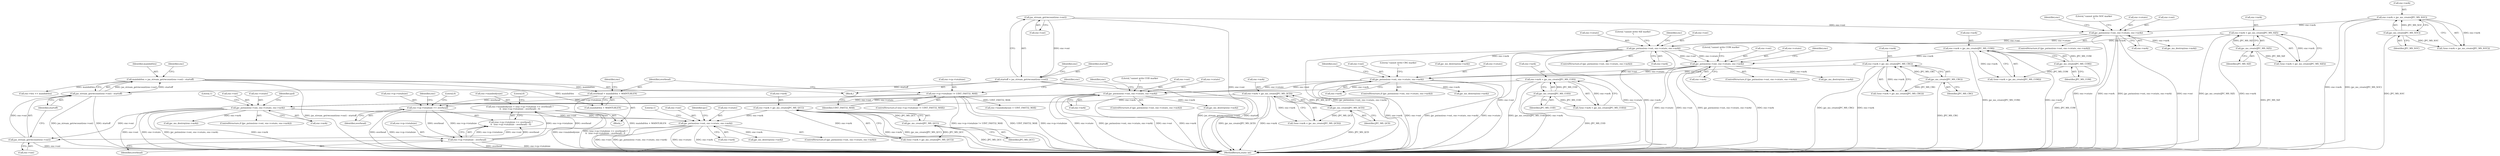 digraph "0_jasper_d42b2388f7f8e0332c846675133acea151fc557a_38@API" {
"1001158" [label="(Call,enc->mainbodysize = (enc->cp->totalsize >= overhead) ?\n\t\t  (enc->cp->totalsize - overhead) : 0)"];
"1001170" [label="(Call,enc->cp->totalsize - overhead)"];
"1001163" [label="(Call,enc->cp->totalsize >= overhead)"];
"1001144" [label="(Call,enc->cp->totalsize != UINT_FAST32_MAX)"];
"1001153" [label="(Call,overhead = mainhdrlen + MAINTLRLEN)"];
"1001130" [label="(Call,mainhdrlen = jas_stream_getrwcount(enc->out) - startoff)"];
"1001132" [label="(Call,jas_stream_getrwcount(enc->out) - startoff)"];
"1001133" [label="(Call,jas_stream_getrwcount(enc->out))"];
"1000973" [label="(Call,jpc_putms(enc->out, enc->cstate, enc->mrk))"];
"1000874" [label="(Call,jpc_putms(enc->out, enc->cstate, enc->mrk))"];
"1000482" [label="(Call,jpc_putms(enc->out, enc->cstate, enc->mrk))"];
"1000424" [label="(Call,jpc_putms(enc->out, enc->cstate, enc->mrk))"];
"1000357" [label="(Call,jpc_putms(enc->out, enc->cstate, enc->mrk))"];
"1000153" [label="(Call,jpc_putms(enc->out, enc->cstate, enc->mrk))"];
"1000136" [label="(Call,jas_stream_getrwcount(enc->out))"];
"1000142" [label="(Call,enc->mrk = jpc_ms_create(JPC_MS_SOC))"];
"1000146" [label="(Call,jpc_ms_create(JPC_MS_SOC))"];
"1000180" [label="(Call,enc->mrk = jpc_ms_create(JPC_MS_SIZ))"];
"1000184" [label="(Call,jpc_ms_create(JPC_MS_SIZ))"];
"1000384" [label="(Call,enc->mrk = jpc_ms_create(JPC_MS_COM))"];
"1000388" [label="(Call,jpc_ms_create(JPC_MS_COM))"];
"1000451" [label="(Call,enc->mrk = jpc_ms_create(JPC_MS_CRG))"];
"1000455" [label="(Call,jpc_ms_create(JPC_MS_CRG))"];
"1000673" [label="(Call,enc->mrk = jpc_ms_create(JPC_MS_COD))"];
"1000677" [label="(Call,jpc_ms_create(JPC_MS_COD))"];
"1000901" [label="(Call,enc->mrk = jpc_ms_create(JPC_MS_QCD))"];
"1000905" [label="(Call,jpc_ms_create(JPC_MS_QCD))"];
"1001100" [label="(Call,jpc_putms(enc->out, enc->cstate, enc->mrk))"];
"1001023" [label="(Call,enc->mrk = jpc_ms_create(JPC_MS_QCC))"];
"1001027" [label="(Call,jpc_ms_create(JPC_MS_QCC))"];
"1000134" [label="(Call,startoff = jas_stream_getrwcount(enc->out))"];
"1000436" [label="(Literal,\"cannot write COM marker\n\")"];
"1000375" [label="(Identifier,enc)"];
"1000388" [label="(Call,jpc_ms_create(JPC_MS_COM))"];
"1000489" [label="(Call,enc->mrk)"];
"1000357" [label="(Call,jpc_putms(enc->out, enc->cstate, enc->mrk))"];
"1001104" [label="(Call,enc->cstate)"];
"1000146" [label="(Call,jpc_ms_create(JPC_MS_SOC))"];
"1000974" [label="(Call,enc->out)"];
"1000385" [label="(Call,enc->mrk)"];
"1000900" [label="(Call,!(enc->mrk = jpc_ms_create(JPC_MS_QCD)))"];
"1000358" [label="(Call,enc->out)"];
"1000874" [label="(Call,jpc_putms(enc->out, enc->cstate, enc->mrk))"];
"1001145" [label="(Call,enc->cp->totalsize)"];
"1000678" [label="(Identifier,JPC_MS_COD)"];
"1001027" [label="(Call,jpc_ms_create(JPC_MS_QCC))"];
"1000451" [label="(Call,enc->mrk = jpc_ms_create(JPC_MS_CRG))"];
"1000873" [label="(ControlStructure,if (jpc_putms(enc->out, enc->cstate, enc->mrk)))"];
"1000171" [label="(Identifier,enc)"];
"1000890" [label="(Call,jpc_ms_destroy(enc->mrk))"];
"1000389" [label="(Identifier,JPC_MS_COM)"];
"1001176" [label="(Identifier,overhead)"];
"1000423" [label="(ControlStructure,if (jpc_putms(enc->out, enc->cstate, enc->mrk)))"];
"1001170" [label="(Call,enc->cp->totalsize - overhead)"];
"1000481" [label="(ControlStructure,if (jpc_putms(enc->out, enc->cstate, enc->mrk)))"];
"1000456" [label="(Identifier,JPC_MS_CRG)"];
"1000143" [label="(Call,enc->mrk)"];
"1000494" [label="(Literal,\"cannot write CRG marker\n\")"];
"1001180" [label="(Call,enc->mainbodysize = UINT_FAST32_MAX)"];
"1000875" [label="(Call,enc->out)"];
"1001113" [label="(Literal,1)"];
"1001160" [label="(Identifier,enc)"];
"1000383" [label="(Call,!(enc->mrk = jpc_ms_create(JPC_MS_COM)))"];
"1000902" [label="(Call,enc->mrk)"];
"1000486" [label="(Call,enc->cstate)"];
"1000179" [label="(Call,!(enc->mrk = jpc_ms_create(JPC_MS_SIZ)))"];
"1000160" [label="(Call,enc->mrk)"];
"1000169" [label="(Call,jpc_ms_destroy(enc->mrk))"];
"1001022" [label="(Call,!(enc->mrk = jpc_ms_create(JPC_MS_QCC)))"];
"1000977" [label="(Call,enc->cstate)"];
"1001132" [label="(Call,jas_stream_getrwcount(enc->out) - startoff)"];
"1000136" [label="(Call,jas_stream_getrwcount(enc->out))"];
"1000373" [label="(Call,jpc_ms_destroy(enc->mrk))"];
"1000356" [label="(ControlStructure,if (jpc_putms(enc->out, enc->cstate, enc->mrk)))"];
"1000181" [label="(Call,enc->mrk)"];
"1000425" [label="(Call,enc->out)"];
"1001169" [label="(Identifier,overhead)"];
"1001121" [label="(Call,jpc_ms_destroy(enc->mrk))"];
"1000878" [label="(Call,enc->cstate)"];
"1000440" [label="(Call,jpc_ms_destroy(enc->mrk))"];
"1001131" [label="(Identifier,mainhdrlen)"];
"1000990" [label="(Identifier,qcd)"];
"1001101" [label="(Call,enc->out)"];
"1000180" [label="(Call,enc->mrk = jpc_ms_create(JPC_MS_SIZ))"];
"1000142" [label="(Call,enc->mrk = jpc_ms_create(JPC_MS_SOC))"];
"1000972" [label="(ControlStructure,if (jpc_putms(enc->out, enc->cstate, enc->mrk)))"];
"1000498" [label="(Call,jpc_ms_destroy(enc->mrk))"];
"1001150" [label="(Identifier,UINT_FAST32_MAX)"];
"1000153" [label="(Call,jpc_putms(enc->out, enc->cstate, enc->mrk))"];
"1001143" [label="(ControlStructure,if (enc->cp->totalsize != UINT_FAST32_MAX))"];
"1000428" [label="(Call,enc->cstate)"];
"1000184" [label="(Call,jpc_ms_create(JPC_MS_SIZ))"];
"1001171" [label="(Call,enc->cp->totalsize)"];
"1000881" [label="(Call,enc->mrk)"];
"1000424" [label="(Call,jpc_putms(enc->out, enc->cstate, enc->mrk))"];
"1001151" [label="(Block,)"];
"1001023" [label="(Call,enc->mrk = jpc_ms_create(JPC_MS_QCC))"];
"1000152" [label="(ControlStructure,if (jpc_putms(enc->out, enc->cstate, enc->mrk)))"];
"1000892" [label="(Identifier,enc)"];
"1000147" [label="(Identifier,JPC_MS_SOC)"];
"1000141" [label="(Call,!(enc->mrk = jpc_ms_create(JPC_MS_SOC)))"];
"1000677" [label="(Call,jpc_ms_create(JPC_MS_COD))"];
"1000364" [label="(Call,enc->mrk)"];
"1001140" [label="(Identifier,enc)"];
"1000886" [label="(Literal,\"cannot write COD marker\n\")"];
"1001158" [label="(Call,enc->mainbodysize = (enc->cp->totalsize >= overhead) ?\n\t\t  (enc->cp->totalsize - overhead) : 0)"];
"1001144" [label="(Call,enc->cp->totalsize != UINT_FAST32_MAX)"];
"1000673" [label="(Call,enc->mrk = jpc_ms_create(JPC_MS_COD))"];
"1001099" [label="(ControlStructure,if (jpc_putms(enc->out, enc->cstate, enc->mrk)))"];
"1001163" [label="(Call,enc->cp->totalsize >= overhead)"];
"1000500" [label="(Identifier,enc)"];
"1000165" [label="(Literal,\"cannot write SOC marker\n\")"];
"1000986" [label="(Literal,1)"];
"1000361" [label="(Call,enc->cstate)"];
"1000905" [label="(Call,jpc_ms_create(JPC_MS_QCD))"];
"1001137" [label="(Identifier,startoff)"];
"1000431" [label="(Call,enc->mrk)"];
"1000134" [label="(Call,startoff = jas_stream_getrwcount(enc->out))"];
"1000901" [label="(Call,enc->mrk = jpc_ms_create(JPC_MS_QCD))"];
"1000973" [label="(Call,jpc_putms(enc->out, enc->cstate, enc->mrk))"];
"1000672" [label="(Call,!(enc->mrk = jpc_ms_create(JPC_MS_COD)))"];
"1001159" [label="(Call,enc->mainbodysize)"];
"1000455" [label="(Call,jpc_ms_create(JPC_MS_CRG))"];
"1000185" [label="(Identifier,JPC_MS_SIZ)"];
"1001117" [label="(Identifier,qcc)"];
"1000980" [label="(Call,enc->mrk)"];
"1000483" [label="(Call,enc->out)"];
"1001100" [label="(Call,jpc_putms(enc->out, enc->cstate, enc->mrk))"];
"1000482" [label="(Call,jpc_putms(enc->out, enc->cstate, enc->mrk))"];
"1001155" [label="(Call,mainhdrlen + MAINTLRLEN)"];
"1001153" [label="(Call,overhead = mainhdrlen + MAINTLRLEN)"];
"1001164" [label="(Call,enc->cp->totalsize)"];
"1001130" [label="(Call,mainhdrlen = jas_stream_getrwcount(enc->out) - startoff)"];
"1001133" [label="(Call,jas_stream_getrwcount(enc->out))"];
"1000442" [label="(Identifier,enc)"];
"1001182" [label="(Identifier,enc)"];
"1001028" [label="(Identifier,JPC_MS_QCC)"];
"1001138" [label="(Call,enc->len += mainhdrlen)"];
"1001107" [label="(Call,enc->mrk)"];
"1000144" [label="(Identifier,enc)"];
"1000906" [label="(Identifier,JPC_MS_QCD)"];
"1000137" [label="(Call,enc->out)"];
"1000452" [label="(Call,enc->mrk)"];
"1001162" [label="(Call,(enc->cp->totalsize >= overhead) ?\n\t\t  (enc->cp->totalsize - overhead) : 0)"];
"1001173" [label="(Identifier,enc)"];
"1001187" [label="(MethodReturn,static int)"];
"1001154" [label="(Identifier,overhead)"];
"1001177" [label="(Literal,0)"];
"1000994" [label="(Call,jpc_ms_destroy(enc->mrk))"];
"1000157" [label="(Call,enc->cstate)"];
"1001186" [label="(Literal,0)"];
"1000106" [label="(Block,)"];
"1000674" [label="(Call,enc->mrk)"];
"1000450" [label="(Call,!(enc->mrk = jpc_ms_create(JPC_MS_CRG)))"];
"1001024" [label="(Call,enc->mrk)"];
"1000154" [label="(Call,enc->out)"];
"1000135" [label="(Identifier,startoff)"];
"1000369" [label="(Literal,\"cannot write SIZ marker\n\")"];
"1000384" [label="(Call,enc->mrk = jpc_ms_create(JPC_MS_COM))"];
"1001134" [label="(Call,enc->out)"];
"1001158" -> "1001151"  [label="AST: "];
"1001158" -> "1001162"  [label="CFG: "];
"1001159" -> "1001158"  [label="AST: "];
"1001162" -> "1001158"  [label="AST: "];
"1001186" -> "1001158"  [label="CFG: "];
"1001158" -> "1001187"  [label="DDG: enc->mainbodysize"];
"1001158" -> "1001187"  [label="DDG: (enc->cp->totalsize >= overhead) ?\n\t\t  (enc->cp->totalsize - overhead) : 0"];
"1001170" -> "1001158"  [label="DDG: enc->cp->totalsize"];
"1001170" -> "1001158"  [label="DDG: overhead"];
"1001170" -> "1001162"  [label="AST: "];
"1001170" -> "1001176"  [label="CFG: "];
"1001171" -> "1001170"  [label="AST: "];
"1001176" -> "1001170"  [label="AST: "];
"1001162" -> "1001170"  [label="CFG: "];
"1001170" -> "1001187"  [label="DDG: overhead"];
"1001170" -> "1001187"  [label="DDG: enc->cp->totalsize"];
"1001170" -> "1001162"  [label="DDG: enc->cp->totalsize"];
"1001170" -> "1001162"  [label="DDG: overhead"];
"1001163" -> "1001170"  [label="DDG: enc->cp->totalsize"];
"1001163" -> "1001170"  [label="DDG: overhead"];
"1001163" -> "1001162"  [label="AST: "];
"1001163" -> "1001169"  [label="CFG: "];
"1001164" -> "1001163"  [label="AST: "];
"1001169" -> "1001163"  [label="AST: "];
"1001173" -> "1001163"  [label="CFG: "];
"1001177" -> "1001163"  [label="CFG: "];
"1001163" -> "1001187"  [label="DDG: enc->cp->totalsize"];
"1001163" -> "1001187"  [label="DDG: overhead"];
"1001144" -> "1001163"  [label="DDG: enc->cp->totalsize"];
"1001153" -> "1001163"  [label="DDG: overhead"];
"1001144" -> "1001143"  [label="AST: "];
"1001144" -> "1001150"  [label="CFG: "];
"1001145" -> "1001144"  [label="AST: "];
"1001150" -> "1001144"  [label="AST: "];
"1001154" -> "1001144"  [label="CFG: "];
"1001182" -> "1001144"  [label="CFG: "];
"1001144" -> "1001187"  [label="DDG: UINT_FAST32_MAX"];
"1001144" -> "1001187"  [label="DDG: enc->cp->totalsize"];
"1001144" -> "1001187"  [label="DDG: enc->cp->totalsize != UINT_FAST32_MAX"];
"1001144" -> "1001180"  [label="DDG: UINT_FAST32_MAX"];
"1001153" -> "1001151"  [label="AST: "];
"1001153" -> "1001155"  [label="CFG: "];
"1001154" -> "1001153"  [label="AST: "];
"1001155" -> "1001153"  [label="AST: "];
"1001160" -> "1001153"  [label="CFG: "];
"1001153" -> "1001187"  [label="DDG: mainhdrlen + MAINTLRLEN"];
"1001130" -> "1001153"  [label="DDG: mainhdrlen"];
"1001130" -> "1000106"  [label="AST: "];
"1001130" -> "1001132"  [label="CFG: "];
"1001131" -> "1001130"  [label="AST: "];
"1001132" -> "1001130"  [label="AST: "];
"1001140" -> "1001130"  [label="CFG: "];
"1001130" -> "1001187"  [label="DDG: jas_stream_getrwcount(enc->out) - startoff"];
"1001132" -> "1001130"  [label="DDG: jas_stream_getrwcount(enc->out)"];
"1001132" -> "1001130"  [label="DDG: startoff"];
"1001130" -> "1001138"  [label="DDG: mainhdrlen"];
"1001130" -> "1001155"  [label="DDG: mainhdrlen"];
"1001132" -> "1001137"  [label="CFG: "];
"1001133" -> "1001132"  [label="AST: "];
"1001137" -> "1001132"  [label="AST: "];
"1001132" -> "1001187"  [label="DDG: startoff"];
"1001132" -> "1001187"  [label="DDG: jas_stream_getrwcount(enc->out)"];
"1001133" -> "1001132"  [label="DDG: enc->out"];
"1000134" -> "1001132"  [label="DDG: startoff"];
"1001133" -> "1001134"  [label="CFG: "];
"1001134" -> "1001133"  [label="AST: "];
"1001137" -> "1001133"  [label="CFG: "];
"1001133" -> "1001187"  [label="DDG: enc->out"];
"1000973" -> "1001133"  [label="DDG: enc->out"];
"1001100" -> "1001133"  [label="DDG: enc->out"];
"1000973" -> "1000972"  [label="AST: "];
"1000973" -> "1000980"  [label="CFG: "];
"1000974" -> "1000973"  [label="AST: "];
"1000977" -> "1000973"  [label="AST: "];
"1000980" -> "1000973"  [label="AST: "];
"1000986" -> "1000973"  [label="CFG: "];
"1000990" -> "1000973"  [label="CFG: "];
"1000973" -> "1001187"  [label="DDG: enc->out"];
"1000973" -> "1001187"  [label="DDG: enc->cstate"];
"1000973" -> "1001187"  [label="DDG: jpc_putms(enc->out, enc->cstate, enc->mrk)"];
"1000973" -> "1001187"  [label="DDG: enc->mrk"];
"1000874" -> "1000973"  [label="DDG: enc->out"];
"1000874" -> "1000973"  [label="DDG: enc->cstate"];
"1000901" -> "1000973"  [label="DDG: enc->mrk"];
"1000973" -> "1000994"  [label="DDG: enc->mrk"];
"1000973" -> "1001100"  [label="DDG: enc->out"];
"1000973" -> "1001100"  [label="DDG: enc->cstate"];
"1000874" -> "1000873"  [label="AST: "];
"1000874" -> "1000881"  [label="CFG: "];
"1000875" -> "1000874"  [label="AST: "];
"1000878" -> "1000874"  [label="AST: "];
"1000881" -> "1000874"  [label="AST: "];
"1000886" -> "1000874"  [label="CFG: "];
"1000892" -> "1000874"  [label="CFG: "];
"1000874" -> "1001187"  [label="DDG: enc->mrk"];
"1000874" -> "1001187"  [label="DDG: enc->cstate"];
"1000874" -> "1001187"  [label="DDG: jpc_putms(enc->out, enc->cstate, enc->mrk)"];
"1000874" -> "1001187"  [label="DDG: enc->out"];
"1000482" -> "1000874"  [label="DDG: enc->out"];
"1000482" -> "1000874"  [label="DDG: enc->cstate"];
"1000673" -> "1000874"  [label="DDG: enc->mrk"];
"1000874" -> "1000890"  [label="DDG: enc->mrk"];
"1000482" -> "1000481"  [label="AST: "];
"1000482" -> "1000489"  [label="CFG: "];
"1000483" -> "1000482"  [label="AST: "];
"1000486" -> "1000482"  [label="AST: "];
"1000489" -> "1000482"  [label="AST: "];
"1000494" -> "1000482"  [label="CFG: "];
"1000500" -> "1000482"  [label="CFG: "];
"1000482" -> "1001187"  [label="DDG: enc->cstate"];
"1000482" -> "1001187"  [label="DDG: enc->mrk"];
"1000482" -> "1001187"  [label="DDG: enc->out"];
"1000482" -> "1001187"  [label="DDG: jpc_putms(enc->out, enc->cstate, enc->mrk)"];
"1000424" -> "1000482"  [label="DDG: enc->out"];
"1000424" -> "1000482"  [label="DDG: enc->cstate"];
"1000451" -> "1000482"  [label="DDG: enc->mrk"];
"1000482" -> "1000498"  [label="DDG: enc->mrk"];
"1000424" -> "1000423"  [label="AST: "];
"1000424" -> "1000431"  [label="CFG: "];
"1000425" -> "1000424"  [label="AST: "];
"1000428" -> "1000424"  [label="AST: "];
"1000431" -> "1000424"  [label="AST: "];
"1000436" -> "1000424"  [label="CFG: "];
"1000442" -> "1000424"  [label="CFG: "];
"1000424" -> "1001187"  [label="DDG: enc->cstate"];
"1000424" -> "1001187"  [label="DDG: enc->out"];
"1000424" -> "1001187"  [label="DDG: jpc_putms(enc->out, enc->cstate, enc->mrk)"];
"1000424" -> "1001187"  [label="DDG: enc->mrk"];
"1000357" -> "1000424"  [label="DDG: enc->out"];
"1000357" -> "1000424"  [label="DDG: enc->cstate"];
"1000384" -> "1000424"  [label="DDG: enc->mrk"];
"1000424" -> "1000440"  [label="DDG: enc->mrk"];
"1000357" -> "1000356"  [label="AST: "];
"1000357" -> "1000364"  [label="CFG: "];
"1000358" -> "1000357"  [label="AST: "];
"1000361" -> "1000357"  [label="AST: "];
"1000364" -> "1000357"  [label="AST: "];
"1000369" -> "1000357"  [label="CFG: "];
"1000375" -> "1000357"  [label="CFG: "];
"1000357" -> "1001187"  [label="DDG: enc->cstate"];
"1000357" -> "1001187"  [label="DDG: enc->mrk"];
"1000357" -> "1001187"  [label="DDG: jpc_putms(enc->out, enc->cstate, enc->mrk)"];
"1000357" -> "1001187"  [label="DDG: enc->out"];
"1000153" -> "1000357"  [label="DDG: enc->out"];
"1000153" -> "1000357"  [label="DDG: enc->cstate"];
"1000180" -> "1000357"  [label="DDG: enc->mrk"];
"1000357" -> "1000373"  [label="DDG: enc->mrk"];
"1000153" -> "1000152"  [label="AST: "];
"1000153" -> "1000160"  [label="CFG: "];
"1000154" -> "1000153"  [label="AST: "];
"1000157" -> "1000153"  [label="AST: "];
"1000160" -> "1000153"  [label="AST: "];
"1000165" -> "1000153"  [label="CFG: "];
"1000171" -> "1000153"  [label="CFG: "];
"1000153" -> "1001187"  [label="DDG: enc->cstate"];
"1000153" -> "1001187"  [label="DDG: enc->mrk"];
"1000153" -> "1001187"  [label="DDG: jpc_putms(enc->out, enc->cstate, enc->mrk)"];
"1000153" -> "1001187"  [label="DDG: enc->out"];
"1000136" -> "1000153"  [label="DDG: enc->out"];
"1000142" -> "1000153"  [label="DDG: enc->mrk"];
"1000153" -> "1000169"  [label="DDG: enc->mrk"];
"1000136" -> "1000134"  [label="AST: "];
"1000136" -> "1000137"  [label="CFG: "];
"1000137" -> "1000136"  [label="AST: "];
"1000134" -> "1000136"  [label="CFG: "];
"1000136" -> "1001187"  [label="DDG: enc->out"];
"1000136" -> "1000134"  [label="DDG: enc->out"];
"1000142" -> "1000141"  [label="AST: "];
"1000142" -> "1000146"  [label="CFG: "];
"1000143" -> "1000142"  [label="AST: "];
"1000146" -> "1000142"  [label="AST: "];
"1000141" -> "1000142"  [label="CFG: "];
"1000142" -> "1001187"  [label="DDG: enc->mrk"];
"1000142" -> "1001187"  [label="DDG: jpc_ms_create(JPC_MS_SOC)"];
"1000142" -> "1000141"  [label="DDG: enc->mrk"];
"1000146" -> "1000142"  [label="DDG: JPC_MS_SOC"];
"1000146" -> "1000147"  [label="CFG: "];
"1000147" -> "1000146"  [label="AST: "];
"1000146" -> "1001187"  [label="DDG: JPC_MS_SOC"];
"1000146" -> "1000141"  [label="DDG: JPC_MS_SOC"];
"1000180" -> "1000179"  [label="AST: "];
"1000180" -> "1000184"  [label="CFG: "];
"1000181" -> "1000180"  [label="AST: "];
"1000184" -> "1000180"  [label="AST: "];
"1000179" -> "1000180"  [label="CFG: "];
"1000180" -> "1001187"  [label="DDG: jpc_ms_create(JPC_MS_SIZ)"];
"1000180" -> "1001187"  [label="DDG: enc->mrk"];
"1000180" -> "1000179"  [label="DDG: enc->mrk"];
"1000184" -> "1000180"  [label="DDG: JPC_MS_SIZ"];
"1000184" -> "1000185"  [label="CFG: "];
"1000185" -> "1000184"  [label="AST: "];
"1000184" -> "1001187"  [label="DDG: JPC_MS_SIZ"];
"1000184" -> "1000179"  [label="DDG: JPC_MS_SIZ"];
"1000384" -> "1000383"  [label="AST: "];
"1000384" -> "1000388"  [label="CFG: "];
"1000385" -> "1000384"  [label="AST: "];
"1000388" -> "1000384"  [label="AST: "];
"1000383" -> "1000384"  [label="CFG: "];
"1000384" -> "1001187"  [label="DDG: jpc_ms_create(JPC_MS_COM)"];
"1000384" -> "1001187"  [label="DDG: enc->mrk"];
"1000384" -> "1000383"  [label="DDG: enc->mrk"];
"1000388" -> "1000384"  [label="DDG: JPC_MS_COM"];
"1000388" -> "1000389"  [label="CFG: "];
"1000389" -> "1000388"  [label="AST: "];
"1000388" -> "1001187"  [label="DDG: JPC_MS_COM"];
"1000388" -> "1000383"  [label="DDG: JPC_MS_COM"];
"1000451" -> "1000450"  [label="AST: "];
"1000451" -> "1000455"  [label="CFG: "];
"1000452" -> "1000451"  [label="AST: "];
"1000455" -> "1000451"  [label="AST: "];
"1000450" -> "1000451"  [label="CFG: "];
"1000451" -> "1001187"  [label="DDG: jpc_ms_create(JPC_MS_CRG)"];
"1000451" -> "1001187"  [label="DDG: enc->mrk"];
"1000451" -> "1000450"  [label="DDG: enc->mrk"];
"1000455" -> "1000451"  [label="DDG: JPC_MS_CRG"];
"1000455" -> "1000456"  [label="CFG: "];
"1000456" -> "1000455"  [label="AST: "];
"1000455" -> "1001187"  [label="DDG: JPC_MS_CRG"];
"1000455" -> "1000450"  [label="DDG: JPC_MS_CRG"];
"1000673" -> "1000672"  [label="AST: "];
"1000673" -> "1000677"  [label="CFG: "];
"1000674" -> "1000673"  [label="AST: "];
"1000677" -> "1000673"  [label="AST: "];
"1000672" -> "1000673"  [label="CFG: "];
"1000673" -> "1001187"  [label="DDG: jpc_ms_create(JPC_MS_COD)"];
"1000673" -> "1001187"  [label="DDG: enc->mrk"];
"1000673" -> "1000672"  [label="DDG: enc->mrk"];
"1000677" -> "1000673"  [label="DDG: JPC_MS_COD"];
"1000677" -> "1000678"  [label="CFG: "];
"1000678" -> "1000677"  [label="AST: "];
"1000677" -> "1001187"  [label="DDG: JPC_MS_COD"];
"1000677" -> "1000672"  [label="DDG: JPC_MS_COD"];
"1000901" -> "1000900"  [label="AST: "];
"1000901" -> "1000905"  [label="CFG: "];
"1000902" -> "1000901"  [label="AST: "];
"1000905" -> "1000901"  [label="AST: "];
"1000900" -> "1000901"  [label="CFG: "];
"1000901" -> "1001187"  [label="DDG: jpc_ms_create(JPC_MS_QCD)"];
"1000901" -> "1001187"  [label="DDG: enc->mrk"];
"1000901" -> "1000900"  [label="DDG: enc->mrk"];
"1000905" -> "1000901"  [label="DDG: JPC_MS_QCD"];
"1000905" -> "1000906"  [label="CFG: "];
"1000906" -> "1000905"  [label="AST: "];
"1000905" -> "1001187"  [label="DDG: JPC_MS_QCD"];
"1000905" -> "1000900"  [label="DDG: JPC_MS_QCD"];
"1001100" -> "1001099"  [label="AST: "];
"1001100" -> "1001107"  [label="CFG: "];
"1001101" -> "1001100"  [label="AST: "];
"1001104" -> "1001100"  [label="AST: "];
"1001107" -> "1001100"  [label="AST: "];
"1001113" -> "1001100"  [label="CFG: "];
"1001117" -> "1001100"  [label="CFG: "];
"1001100" -> "1001187"  [label="DDG: jpc_putms(enc->out, enc->cstate, enc->mrk)"];
"1001100" -> "1001187"  [label="DDG: enc->cstate"];
"1001100" -> "1001187"  [label="DDG: enc->mrk"];
"1001100" -> "1001187"  [label="DDG: enc->out"];
"1001023" -> "1001100"  [label="DDG: enc->mrk"];
"1001100" -> "1001121"  [label="DDG: enc->mrk"];
"1001023" -> "1001022"  [label="AST: "];
"1001023" -> "1001027"  [label="CFG: "];
"1001024" -> "1001023"  [label="AST: "];
"1001027" -> "1001023"  [label="AST: "];
"1001022" -> "1001023"  [label="CFG: "];
"1001023" -> "1001187"  [label="DDG: enc->mrk"];
"1001023" -> "1001187"  [label="DDG: jpc_ms_create(JPC_MS_QCC)"];
"1001023" -> "1001022"  [label="DDG: enc->mrk"];
"1001027" -> "1001023"  [label="DDG: JPC_MS_QCC"];
"1001027" -> "1001028"  [label="CFG: "];
"1001028" -> "1001027"  [label="AST: "];
"1001027" -> "1001187"  [label="DDG: JPC_MS_QCC"];
"1001027" -> "1001022"  [label="DDG: JPC_MS_QCC"];
"1000134" -> "1000106"  [label="AST: "];
"1000135" -> "1000134"  [label="AST: "];
"1000144" -> "1000134"  [label="CFG: "];
"1000134" -> "1001187"  [label="DDG: startoff"];
"1000134" -> "1001187"  [label="DDG: jas_stream_getrwcount(enc->out)"];
}
